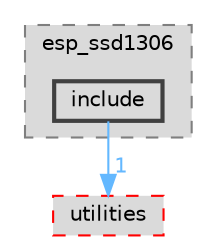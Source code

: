 digraph "components/peripherals/i2c/esp_ssd1306/include"
{
 // LATEX_PDF_SIZE
  bgcolor="transparent";
  edge [fontname=Helvetica,fontsize=10,labelfontname=Helvetica,labelfontsize=10];
  node [fontname=Helvetica,fontsize=10,shape=box,height=0.2,width=0.4];
  compound=true
  subgraph clusterdir_5c7520fad96f6dd32c4301b7d12e375a {
    graph [ bgcolor="#dadada", pencolor="grey50", label="esp_ssd1306", fontname=Helvetica,fontsize=10 style="filled,dashed", URL="dir_5c7520fad96f6dd32c4301b7d12e375a.html",tooltip=""]
  dir_e256716a914f3a139f052cac960a9f0b [label="include", fillcolor="#dadada", color="grey25", style="filled,bold", URL="dir_e256716a914f3a139f052cac960a9f0b.html",tooltip=""];
  }
  dir_59ed5374a4f6b52e0256717e78b786a3 [label="utilities", fillcolor="#dadada", color="red", style="filled,dashed", URL="dir_59ed5374a4f6b52e0256717e78b786a3.html",tooltip=""];
  dir_e256716a914f3a139f052cac960a9f0b->dir_59ed5374a4f6b52e0256717e78b786a3 [headlabel="1", labeldistance=1.5 headhref="dir_000062_000086.html" href="dir_000062_000086.html" color="steelblue1" fontcolor="steelblue1"];
}
